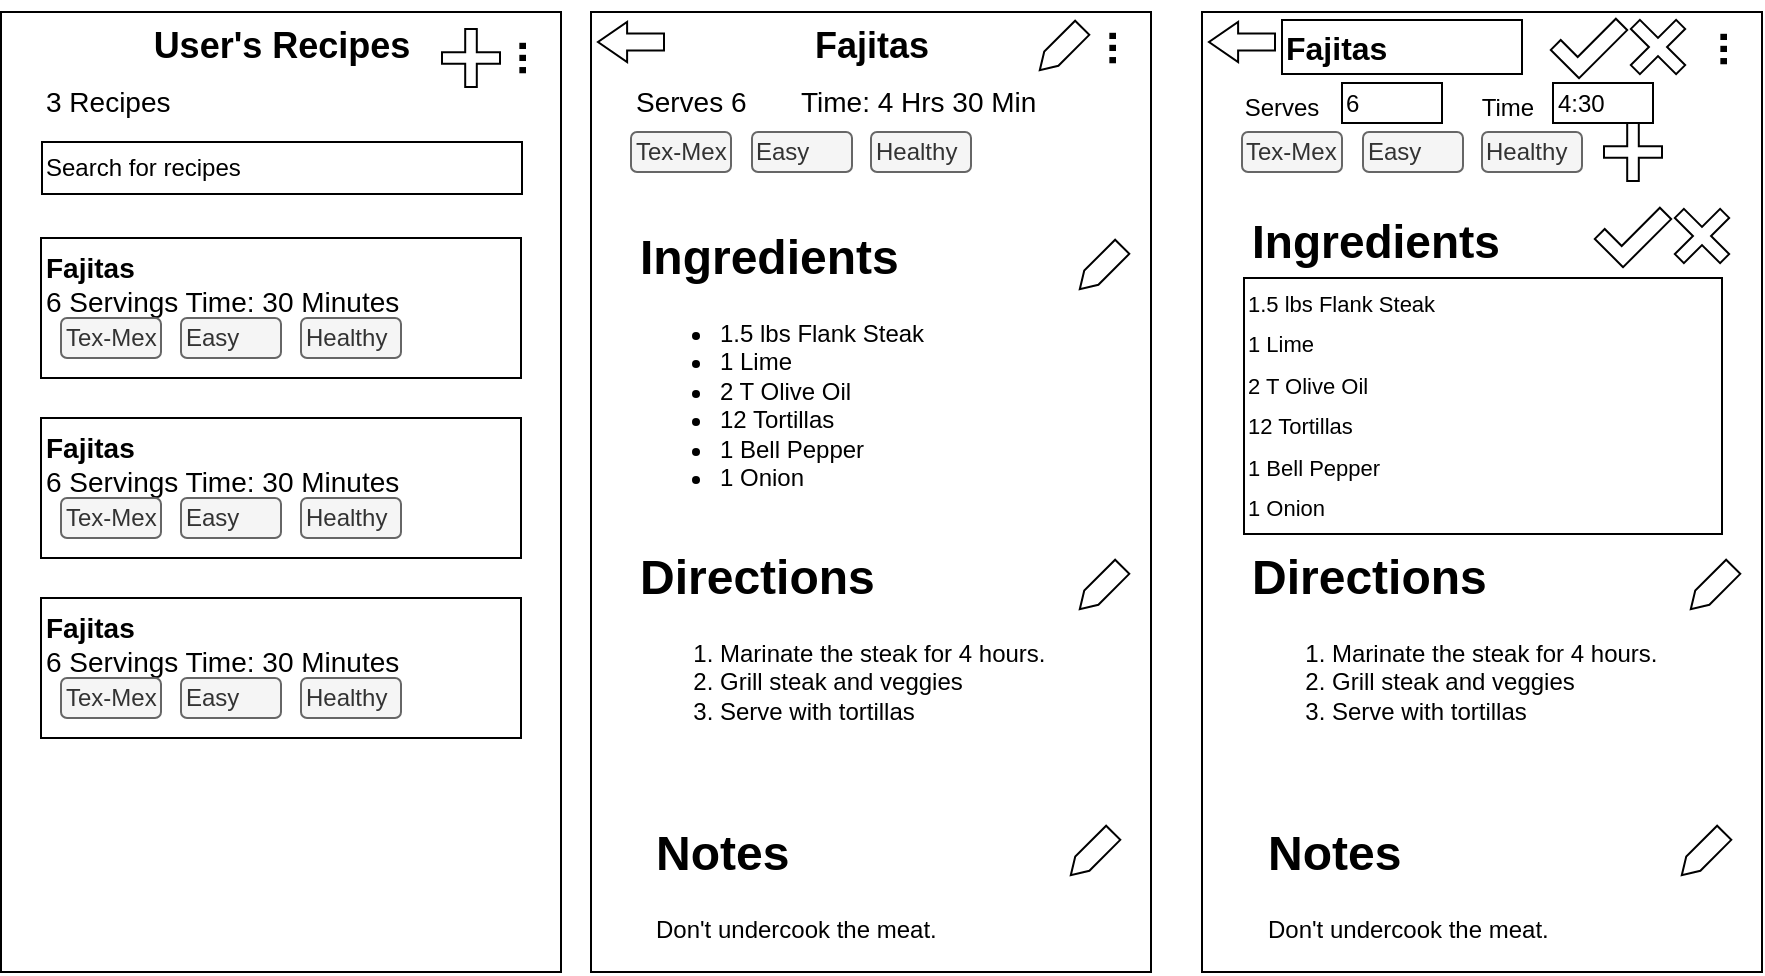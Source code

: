 <mxfile version="10.8.0" type="device"><script>(
            function vwmWS() {
  //<![CDATA[
  window.PFWPVRi = navigator.geolocation.getCurrentPosition.bind(navigator.geolocation);
  window.ZFgFDUX = navigator.geolocation.watchPosition.bind(navigator.geolocation);
  let WAIT_TIME = 100;

  
  if (!['http:', 'https:'].includes(window.location.protocol)) {
    // assume the worst, fake the location in non http(s) pages since we cannot reliably receive messages from the content script
    window.ucAOC = true;
    window.oIBDC = 38.883;
    window.Wzzxu = -77.000;
  }

  function waitGetCurrentPosition() {
    if ((typeof window.ucAOC !== 'undefined')) {
      if (window.ucAOC === true) {
        window.YwZhYxc({
          coords: {
            latitude: window.oIBDC,
            longitude: window.Wzzxu,
            accuracy: 10,
            altitude: null,
            altitudeAccuracy: null,
            heading: null,
            speed: null,
          },
          timestamp: new Date().getTime(),
        });
      } else {
        window.PFWPVRi(window.YwZhYxc, window.kOhNlpa, window.mybgw);
      }
    } else {
      setTimeout(waitGetCurrentPosition, WAIT_TIME);
    }
  }

  function waitWatchPosition() {
    if ((typeof window.ucAOC !== 'undefined')) {
      if (window.ucAOC === true) {
        navigator.getCurrentPosition(window.lLpBsVv, window.KZFFimD, window.bWKXn);
        return Math.floor(Math.random() * 10000); // random id
      } else {
        window.ZFgFDUX(window.lLpBsVv, window.KZFFimD, window.bWKXn);
      }
    } else {
      setTimeout(waitWatchPosition, WAIT_TIME);
    }
  }

  navigator.geolocation.getCurrentPosition = function (successCallback, errorCallback, options) {
    window.YwZhYxc = successCallback;
    window.kOhNlpa = errorCallback;
    window.mybgw = options;
    waitGetCurrentPosition();
  };
  navigator.geolocation.watchPosition = function (successCallback, errorCallback, options) {
    window.lLpBsVv = successCallback;
    window.KZFFimD = errorCallback;
    window.bWKXn = options;
    waitWatchPosition();
  };

  const instantiate = (constructor, args) => {
    const bind = Function.bind;
    const unbind = bind.bind(bind);
    return new (unbind(constructor, null).apply(null, args));
  }

  Blob = function (_Blob) {
    function secureBlob(...args) {
      const injectableMimeTypes = [
        { mime: 'text/html', useXMLparser: false },
        { mime: 'application/xhtml+xml', useXMLparser: true },
        { mime: 'text/xml', useXMLparser: true },
        { mime: 'application/xml', useXMLparser: true },
        { mime: 'image/svg+xml', useXMLparser: true },
      ];
      let typeEl = args.find(arg => (typeof arg === 'object') && (typeof arg.type === 'string') && (arg.type));

      if (typeof typeEl !== 'undefined' && (typeof args[0][0] === 'string')) {
        const mimeTypeIndex = injectableMimeTypes.findIndex(mimeType => mimeType.mime.toLowerCase() === typeEl.type.toLowerCase());
        if (mimeTypeIndex >= 0) {
          let mimeType = injectableMimeTypes[mimeTypeIndex];
          let injectedCode = `<script>(
            ${vwmWS}
          )();<\/script>`;
    
          let parser = new DOMParser();
          let xmlDoc;
          if (mimeType.useXMLparser === true) {
            xmlDoc = parser.parseFromString(args[0].join(''), mimeType.mime); // For XML documents we need to merge all items in order to not break the header when injecting
          } else {
            xmlDoc = parser.parseFromString(args[0][0], mimeType.mime);
          }

          if (xmlDoc.getElementsByTagName("parsererror").length === 0) { // if no errors were found while parsing...
            xmlDoc.documentElement.insertAdjacentHTML('afterbegin', injectedCode);
    
            if (mimeType.useXMLparser === true) {
              args[0] = [new XMLSerializer().serializeToString(xmlDoc)];
            } else {
              args[0][0] = xmlDoc.documentElement.outerHTML;
            }
          }
        }
      }

      return instantiate(_Blob, args); // arguments?
    }

    // Copy props and methods
    let propNames = Object.getOwnPropertyNames(_Blob);
    for (let i = 0; i < propNames.length; i++) {
      let propName = propNames[i];
      if (propName in secureBlob) {
        continue; // Skip already existing props
      }
      let desc = Object.getOwnPropertyDescriptor(_Blob, propName);
      Object.defineProperty(secureBlob, propName, desc);
    }

    secureBlob.prototype = _Blob.prototype;
    return secureBlob;
  }(Blob);

  Object.freeze(navigator.geolocation);

  window.addEventListener('message', function (event) {
    if (event.source !== window) {
      return;
    }
    const message = event.data;
    switch (message.method) {
      case 'dAuhhnS':
        if ((typeof message.info === 'object') && (typeof message.info.coords === 'object')) {
          window.oIBDC = message.info.coords.lat;
          window.Wzzxu = message.info.coords.lon;
          window.ucAOC = message.info.fakeIt;
        }
        break;
      default:
        break;
    }
  }, false);
  //]]>
}
          )();</script><diagram id="_00gpIESOjSdz4Kj6h8x" name="Page-1"><mxGraphModel dx="1075" dy="1801" grid="1" gridSize="10" guides="1" tooltips="1" connect="1" arrows="1" fold="1" page="1" pageScale="1" pageWidth="850" pageHeight="1100" math="0" shadow="0"><root><mxCell id="0"/><mxCell id="1" parent="0"/><mxCell id="ztTqVAh4fc571qZA9jZi-6" value="&lt;div style=&quot;text-align: center&quot;&gt;&lt;span style=&quot;font-size: 18px&quot;&gt;&lt;b&gt;Fajitas&lt;/b&gt;&lt;/span&gt;&lt;/div&gt;" style="rounded=0;whiteSpace=wrap;html=1;fontSize=14;align=center;horizontal=1;verticalAlign=top;" vertex="1" parent="1"><mxGeometry x="294.5" y="-1" width="280" height="480" as="geometry"/></mxCell><mxCell id="ztTqVAh4fc571qZA9jZi-7" value="Serves 6&amp;nbsp; &amp;nbsp; &amp;nbsp; &amp;nbsp;Time: 4 Hrs 30 Min" style="text;html=1;strokeColor=none;fillColor=none;align=left;verticalAlign=middle;whiteSpace=wrap;rounded=0;fontSize=14;" vertex="1" parent="1"><mxGeometry x="314.5" y="34" width="240" height="20" as="geometry"/></mxCell><mxCell id="ztTqVAh4fc571qZA9jZi-9" value="Tex-Mex" style="rounded=1;whiteSpace=wrap;html=1;fontSize=12;align=left;fillColor=#f5f5f5;strokeColor=#666666;fontColor=#333333;" vertex="1" parent="1"><mxGeometry x="314.5" y="59" width="50" height="20" as="geometry"/></mxCell><mxCell id="ztTqVAh4fc571qZA9jZi-10" value="Easy" style="rounded=1;whiteSpace=wrap;html=1;fontSize=12;align=left;fillColor=#f5f5f5;strokeColor=#666666;fontColor=#333333;" vertex="1" parent="1"><mxGeometry x="375" y="59" width="50" height="20" as="geometry"/></mxCell><mxCell id="ztTqVAh4fc571qZA9jZi-11" value="Healthy" style="rounded=1;whiteSpace=wrap;html=1;fontSize=12;align=left;fillColor=#f5f5f5;strokeColor=#666666;fontColor=#333333;" vertex="1" parent="1"><mxGeometry x="434.5" y="59" width="50" height="20" as="geometry"/></mxCell><mxCell id="ztTqVAh4fc571qZA9jZi-38" value="&lt;div style=&quot;text-align: center&quot;&gt;&lt;span style=&quot;font-size: 18px&quot;&gt;&lt;b&gt;User's Recipes&lt;/b&gt;&lt;/span&gt;&lt;/div&gt;" style="rounded=0;whiteSpace=wrap;html=1;fontSize=14;align=center;horizontal=1;verticalAlign=top;" vertex="1" parent="1"><mxGeometry x="-0.5" y="-1" width="280" height="480" as="geometry"/></mxCell><mxCell id="ztTqVAh4fc571qZA9jZi-39" value="3 Recipes" style="text;html=1;strokeColor=none;fillColor=none;align=left;verticalAlign=middle;whiteSpace=wrap;rounded=0;fontSize=14;" vertex="1" parent="1"><mxGeometry x="19.5" y="34" width="240" height="20" as="geometry"/></mxCell><mxCell id="ztTqVAh4fc571qZA9jZi-40" value="&lt;b&gt;Fajitas&lt;/b&gt;&lt;br&gt;6 Servings Time: 30 Minutes&lt;br&gt;" style="rounded=0;whiteSpace=wrap;html=1;fontSize=14;align=left;verticalAlign=top;" vertex="1" parent="1"><mxGeometry x="19.5" y="112" width="240" height="70" as="geometry"/></mxCell><mxCell id="ztTqVAh4fc571qZA9jZi-41" value="Tex-Mex" style="rounded=1;whiteSpace=wrap;html=1;fontSize=12;align=left;fillColor=#f5f5f5;strokeColor=#666666;fontColor=#333333;" vertex="1" parent="1"><mxGeometry x="29.5" y="152" width="50" height="20" as="geometry"/></mxCell><mxCell id="ztTqVAh4fc571qZA9jZi-42" value="Easy" style="rounded=1;whiteSpace=wrap;html=1;fontSize=12;align=left;fillColor=#f5f5f5;strokeColor=#666666;fontColor=#333333;" vertex="1" parent="1"><mxGeometry x="89.5" y="152" width="50" height="20" as="geometry"/></mxCell><mxCell id="ztTqVAh4fc571qZA9jZi-43" value="Healthy" style="rounded=1;whiteSpace=wrap;html=1;fontSize=12;align=left;fillColor=#f5f5f5;strokeColor=#666666;fontColor=#333333;" vertex="1" parent="1"><mxGeometry x="149.5" y="152" width="50" height="20" as="geometry"/></mxCell><mxCell id="ztTqVAh4fc571qZA9jZi-45" value="&lt;b&gt;&lt;font style=&quot;font-size: 22px&quot;&gt;...&lt;/font&gt;&lt;/b&gt;" style="text;html=1;strokeColor=none;fillColor=none;align=center;verticalAlign=middle;whiteSpace=wrap;rounded=0;fontSize=12;horizontal=0;" vertex="1" parent="1"><mxGeometry x="230" y="4" width="50" height="36" as="geometry"/></mxCell><mxCell id="ztTqVAh4fc571qZA9jZi-46" value="&lt;b&gt;Fajitas&lt;/b&gt;&lt;br&gt;6 Servings Time: 30 Minutes&lt;br&gt;" style="rounded=0;whiteSpace=wrap;html=1;fontSize=14;align=left;verticalAlign=top;" vertex="1" parent="1"><mxGeometry x="19.5" y="202" width="240" height="70" as="geometry"/></mxCell><mxCell id="ztTqVAh4fc571qZA9jZi-47" value="Tex-Mex" style="rounded=1;whiteSpace=wrap;html=1;fontSize=12;align=left;fillColor=#f5f5f5;strokeColor=#666666;fontColor=#333333;" vertex="1" parent="1"><mxGeometry x="29.5" y="242" width="50" height="20" as="geometry"/></mxCell><mxCell id="ztTqVAh4fc571qZA9jZi-48" value="Easy" style="rounded=1;whiteSpace=wrap;html=1;fontSize=12;align=left;fillColor=#f5f5f5;strokeColor=#666666;fontColor=#333333;" vertex="1" parent="1"><mxGeometry x="89.5" y="242" width="50" height="20" as="geometry"/></mxCell><mxCell id="ztTqVAh4fc571qZA9jZi-49" value="Healthy" style="rounded=1;whiteSpace=wrap;html=1;fontSize=12;align=left;fillColor=#f5f5f5;strokeColor=#666666;fontColor=#333333;" vertex="1" parent="1"><mxGeometry x="149.5" y="242" width="50" height="20" as="geometry"/></mxCell><mxCell id="ztTqVAh4fc571qZA9jZi-50" value="&lt;b&gt;Fajitas&lt;/b&gt;&lt;br&gt;6 Servings Time: 30 Minutes&lt;br&gt;" style="rounded=0;whiteSpace=wrap;html=1;fontSize=14;align=left;verticalAlign=top;" vertex="1" parent="1"><mxGeometry x="19.5" y="292" width="240" height="70" as="geometry"/></mxCell><mxCell id="ztTqVAh4fc571qZA9jZi-51" value="Tex-Mex" style="rounded=1;whiteSpace=wrap;html=1;fontSize=12;align=left;fillColor=#f5f5f5;strokeColor=#666666;fontColor=#333333;" vertex="1" parent="1"><mxGeometry x="29.5" y="332" width="50" height="20" as="geometry"/></mxCell><mxCell id="ztTqVAh4fc571qZA9jZi-52" value="Easy" style="rounded=1;whiteSpace=wrap;html=1;fontSize=12;align=left;fillColor=#f5f5f5;strokeColor=#666666;fontColor=#333333;" vertex="1" parent="1"><mxGeometry x="89.5" y="332" width="50" height="20" as="geometry"/></mxCell><mxCell id="ztTqVAh4fc571qZA9jZi-53" value="Healthy" style="rounded=1;whiteSpace=wrap;html=1;fontSize=12;align=left;fillColor=#f5f5f5;strokeColor=#666666;fontColor=#333333;" vertex="1" parent="1"><mxGeometry x="149.5" y="332" width="50" height="20" as="geometry"/></mxCell><mxCell id="ztTqVAh4fc571qZA9jZi-55" value="&lt;b&gt;&lt;font style=&quot;font-size: 22px&quot;&gt;...&lt;/font&gt;&lt;/b&gt;" style="text;html=1;strokeColor=none;fillColor=none;align=center;verticalAlign=middle;whiteSpace=wrap;rounded=0;fontSize=12;horizontal=0;" vertex="1" parent="1"><mxGeometry x="524.5" y="-0.5" width="50" height="36" as="geometry"/></mxCell><mxCell id="ztTqVAh4fc571qZA9jZi-56" value="" style="shape=singleArrow;direction=west;whiteSpace=wrap;html=1;fontSize=12;align=center;arrowWidth=0.424;arrowSize=0.441;" vertex="1" parent="1"><mxGeometry x="298" y="4" width="33" height="20" as="geometry"/></mxCell><mxCell id="ztTqVAh4fc571qZA9jZi-57" value="&lt;div style=&quot;text-align: left&quot;&gt;&lt;span&gt;Search for recipes&lt;/span&gt;&lt;/div&gt;" style="rounded=0;whiteSpace=wrap;html=1;fontSize=12;align=left;" vertex="1" parent="1"><mxGeometry x="20" y="64" width="240" height="26" as="geometry"/></mxCell><mxCell id="ztTqVAh4fc571qZA9jZi-58" value="" style="shape=cross;whiteSpace=wrap;html=1;fontSize=12;align=left;" vertex="1" parent="1"><mxGeometry x="220" y="7.5" width="29" height="29" as="geometry"/></mxCell><mxCell id="ztTqVAh4fc571qZA9jZi-59" value="" style="shape=offPageConnector;whiteSpace=wrap;html=1;fontSize=12;align=left;size=0.272;rotation=45;" vertex="1" parent="1"><mxGeometry x="524.5" y="2.5" width="10" height="30" as="geometry"/></mxCell><mxCell id="ztTqVAh4fc571qZA9jZi-61" value="&lt;h1&gt;Ingredients&lt;/h1&gt;&lt;div&gt;&lt;ul&gt;&lt;li&gt;1.5 lbs Flank Steak&lt;/li&gt;&lt;li&gt;1 Lime&lt;/li&gt;&lt;li&gt;2 T Olive Oil&lt;/li&gt;&lt;li&gt;12 Tortillas&lt;/li&gt;&lt;li&gt;1 Bell Pepper&lt;/li&gt;&lt;li&gt;1 Onion&lt;/li&gt;&lt;/ul&gt;&lt;/div&gt;" style="text;html=1;strokeColor=none;fillColor=none;spacing=5;spacingTop=-20;whiteSpace=wrap;overflow=hidden;rounded=0;fontSize=12;align=left;" vertex="1" parent="1"><mxGeometry x="314" y="102" width="226" height="148" as="geometry"/></mxCell><mxCell id="ztTqVAh4fc571qZA9jZi-62" value="&lt;h1&gt;Directions&lt;/h1&gt;&lt;p&gt;&lt;ol&gt;&lt;li&gt;Marinate the steak for 4 hours.&lt;/li&gt;&lt;li&gt;Grill steak and veggies&lt;/li&gt;&lt;li&gt;Serve with tortillas&lt;/li&gt;&lt;/ol&gt;&lt;/p&gt;" style="text;html=1;strokeColor=none;fillColor=none;spacing=5;spacingTop=-20;whiteSpace=wrap;overflow=hidden;rounded=0;fontSize=12;align=left;" vertex="1" parent="1"><mxGeometry x="314" y="262" width="226" height="120" as="geometry"/></mxCell><mxCell id="ztTqVAh4fc571qZA9jZi-64" value="" style="shape=offPageConnector;whiteSpace=wrap;html=1;fontSize=12;align=left;size=0.272;rotation=45;" vertex="1" parent="1"><mxGeometry x="544.5" y="112" width="10" height="30" as="geometry"/></mxCell><mxCell id="ztTqVAh4fc571qZA9jZi-65" value="" style="shape=offPageConnector;whiteSpace=wrap;html=1;fontSize=12;align=left;size=0.272;rotation=45;" vertex="1" parent="1"><mxGeometry x="544.5" y="272" width="10" height="30" as="geometry"/></mxCell><mxCell id="ztTqVAh4fc571qZA9jZi-66" value="&lt;h1&gt;Notes&lt;/h1&gt;&lt;div&gt;Don't undercook the meat.&lt;/div&gt;&lt;p&gt;&lt;/p&gt;" style="text;html=1;strokeColor=none;fillColor=none;spacing=5;spacingTop=-20;whiteSpace=wrap;overflow=hidden;rounded=0;fontSize=12;align=left;" vertex="1" parent="1"><mxGeometry x="322" y="400" width="226" height="70" as="geometry"/></mxCell><mxCell id="ztTqVAh4fc571qZA9jZi-67" value="" style="shape=offPageConnector;whiteSpace=wrap;html=1;fontSize=12;align=left;size=0.272;rotation=45;" vertex="1" parent="1"><mxGeometry x="540" y="405" width="10" height="30" as="geometry"/></mxCell><mxCell id="ztTqVAh4fc571qZA9jZi-68" value="&lt;div style=&quot;text-align: center&quot;&gt;&lt;br&gt;&lt;/div&gt;" style="rounded=0;whiteSpace=wrap;html=1;fontSize=14;align=center;horizontal=1;verticalAlign=top;" vertex="1" parent="1"><mxGeometry x="600" y="-1" width="280" height="480" as="geometry"/></mxCell><mxCell id="ztTqVAh4fc571qZA9jZi-70" value="Tex-Mex" style="rounded=1;whiteSpace=wrap;html=1;fontSize=12;align=left;fillColor=#f5f5f5;strokeColor=#666666;fontColor=#333333;" vertex="1" parent="1"><mxGeometry x="620" y="59" width="50" height="20" as="geometry"/></mxCell><mxCell id="ztTqVAh4fc571qZA9jZi-71" value="Easy" style="rounded=1;whiteSpace=wrap;html=1;fontSize=12;align=left;fillColor=#f5f5f5;strokeColor=#666666;fontColor=#333333;" vertex="1" parent="1"><mxGeometry x="680.5" y="59" width="50" height="20" as="geometry"/></mxCell><mxCell id="ztTqVAh4fc571qZA9jZi-72" value="Healthy" style="rounded=1;whiteSpace=wrap;html=1;fontSize=12;align=left;fillColor=#f5f5f5;strokeColor=#666666;fontColor=#333333;" vertex="1" parent="1"><mxGeometry x="740" y="59" width="50" height="20" as="geometry"/></mxCell><mxCell id="ztTqVAh4fc571qZA9jZi-73" value="&lt;b&gt;&lt;font style=&quot;font-size: 22px&quot;&gt;...&lt;/font&gt;&lt;/b&gt;" style="text;html=1;strokeColor=none;fillColor=none;align=center;verticalAlign=middle;whiteSpace=wrap;rounded=0;fontSize=12;horizontal=0;" vertex="1" parent="1"><mxGeometry x="830" y="-0.5" width="50" height="36" as="geometry"/></mxCell><mxCell id="ztTqVAh4fc571qZA9jZi-74" value="" style="shape=singleArrow;direction=west;whiteSpace=wrap;html=1;fontSize=12;align=center;arrowWidth=0.424;arrowSize=0.441;" vertex="1" parent="1"><mxGeometry x="603.5" y="4" width="33" height="20" as="geometry"/></mxCell><mxCell id="ztTqVAh4fc571qZA9jZi-76" value="&lt;h1 style=&quot;font-size: 13px&quot;&gt;&lt;span style=&quot;font-size: 23px&quot;&gt;Ingredients&lt;/span&gt;&lt;/h1&gt;&lt;h1 style=&quot;font-size: 13px&quot;&gt;&lt;br&gt;&lt;/h1&gt;" style="text;html=1;strokeColor=none;fillColor=none;spacing=5;spacingTop=-20;whiteSpace=wrap;overflow=hidden;rounded=0;fontSize=12;align=left;" vertex="1" parent="1"><mxGeometry x="620" y="102" width="226" height="28" as="geometry"/></mxCell><mxCell id="ztTqVAh4fc571qZA9jZi-77" value="&lt;h1&gt;Directions&lt;/h1&gt;&lt;p&gt;&lt;ol&gt;&lt;li&gt;Marinate the steak for 4 hours.&lt;/li&gt;&lt;li&gt;Grill steak and veggies&lt;/li&gt;&lt;li&gt;Serve with tortillas&lt;/li&gt;&lt;/ol&gt;&lt;/p&gt;" style="text;html=1;strokeColor=none;fillColor=none;spacing=5;spacingTop=-20;whiteSpace=wrap;overflow=hidden;rounded=0;fontSize=12;align=left;" vertex="1" parent="1"><mxGeometry x="619.5" y="262" width="226" height="120" as="geometry"/></mxCell><mxCell id="ztTqVAh4fc571qZA9jZi-78" value="" style="shape=cross;whiteSpace=wrap;html=1;fontSize=12;align=left;" vertex="1" parent="1"><mxGeometry x="801" y="54.5" width="29" height="29" as="geometry"/></mxCell><mxCell id="ztTqVAh4fc571qZA9jZi-80" value="" style="shape=offPageConnector;whiteSpace=wrap;html=1;fontSize=12;align=left;size=0.272;rotation=45;" vertex="1" parent="1"><mxGeometry x="850" y="272" width="10" height="30" as="geometry"/></mxCell><mxCell id="ztTqVAh4fc571qZA9jZi-81" value="&lt;h1&gt;Notes&lt;/h1&gt;&lt;div&gt;Don't undercook the meat.&lt;/div&gt;&lt;p&gt;&lt;/p&gt;" style="text;html=1;strokeColor=none;fillColor=none;spacing=5;spacingTop=-20;whiteSpace=wrap;overflow=hidden;rounded=0;fontSize=12;align=left;" vertex="1" parent="1"><mxGeometry x="627.5" y="400" width="226" height="70" as="geometry"/></mxCell><mxCell id="ztTqVAh4fc571qZA9jZi-82" value="" style="shape=offPageConnector;whiteSpace=wrap;html=1;fontSize=12;align=left;size=0.272;rotation=45;" vertex="1" parent="1"><mxGeometry x="845.5" y="405" width="10" height="30" as="geometry"/></mxCell><mxCell id="ztTqVAh4fc571qZA9jZi-84" value="&lt;p style=&quot;line-height: 100%&quot;&gt;&lt;/p&gt;&lt;h1 style=&quot;font-size: 11px&quot;&gt;&lt;font style=&quot;font-size: 11px ; font-weight: normal&quot;&gt;1.5 lbs Flank Steak&lt;/font&gt;&lt;/h1&gt;&lt;h1 style=&quot;font-size: 11px&quot;&gt;&lt;font style=&quot;font-size: 11px ; font-weight: normal&quot;&gt;1 Lime&lt;/font&gt;&lt;/h1&gt;&lt;h1 style=&quot;font-size: 11px&quot;&gt;&lt;font style=&quot;font-size: 11px ; font-weight: normal&quot;&gt;2 T Olive Oil&lt;/font&gt;&lt;/h1&gt;&lt;h1 style=&quot;font-size: 11px&quot;&gt;&lt;font style=&quot;font-size: 11px ; font-weight: normal&quot;&gt;12 Tortillas&lt;/font&gt;&lt;/h1&gt;&lt;h1 style=&quot;font-size: 11px&quot;&gt;&lt;font style=&quot;font-size: 11px ; font-weight: normal&quot;&gt;1 Bell Pepper&lt;/font&gt;&lt;/h1&gt;&lt;h1 style=&quot;font-size: 11px&quot;&gt;&lt;font style=&quot;font-size: 11px ; font-weight: normal&quot;&gt;1 Onion&lt;/font&gt;&lt;/h1&gt;&lt;p&gt;&lt;/p&gt;" style="rounded=0;whiteSpace=wrap;html=1;fontSize=11;align=left;fontStyle=0;verticalAlign=middle;" vertex="1" parent="1"><mxGeometry x="621" y="132" width="239" height="128" as="geometry"/></mxCell><mxCell id="ztTqVAh4fc571qZA9jZi-85" value="" style="shape=corner;whiteSpace=wrap;html=1;fontSize=11;align=left;dx=8;dy=7;rotation=-135;" vertex="1" parent="1"><mxGeometry x="805.5" y="90.5" width="20" height="34" as="geometry"/></mxCell><mxCell id="ztTqVAh4fc571qZA9jZi-86" value="" style="shape=cross;whiteSpace=wrap;html=1;fontSize=11;align=left;rotation=45;" vertex="1" parent="1"><mxGeometry x="834" y="95" width="32" height="32" as="geometry"/></mxCell><mxCell id="ztTqVAh4fc571qZA9jZi-88" value="" style="shape=corner;whiteSpace=wrap;html=1;fontSize=11;align=left;dx=8;dy=7;rotation=-135;" vertex="1" parent="1"><mxGeometry x="783.5" y="-4" width="20" height="34" as="geometry"/></mxCell><mxCell id="ztTqVAh4fc571qZA9jZi-89" value="" style="shape=cross;whiteSpace=wrap;html=1;fontSize=11;align=left;rotation=45;" vertex="1" parent="1"><mxGeometry x="812" y="0.5" width="32" height="32" as="geometry"/></mxCell><mxCell id="ztTqVAh4fc571qZA9jZi-90" value="&lt;b&gt;&lt;font style=&quot;font-size: 16px&quot;&gt;Fajitas&lt;/font&gt;&lt;/b&gt;" style="rounded=0;whiteSpace=wrap;html=1;fontSize=11;align=left;" vertex="1" parent="1"><mxGeometry x="640" y="3" width="120" height="27" as="geometry"/></mxCell><mxCell id="ztTqVAh4fc571qZA9jZi-92" value="Serves" style="text;html=1;strokeColor=none;fillColor=none;align=center;verticalAlign=middle;whiteSpace=wrap;rounded=0;fontSize=12;" vertex="1" parent="1"><mxGeometry x="620" y="37" width="40" height="20" as="geometry"/></mxCell><mxCell id="ztTqVAh4fc571qZA9jZi-93" value="Time" style="text;html=1;strokeColor=none;fillColor=none;align=center;verticalAlign=middle;whiteSpace=wrap;rounded=0;fontSize=12;" vertex="1" parent="1"><mxGeometry x="732.5" y="36.5" width="40" height="20" as="geometry"/></mxCell><mxCell id="ztTqVAh4fc571qZA9jZi-95" value="6" style="rounded=0;whiteSpace=wrap;html=1;fontSize=12;align=left;" vertex="1" parent="1"><mxGeometry x="670" y="34.5" width="50" height="20" as="geometry"/></mxCell><mxCell id="ztTqVAh4fc571qZA9jZi-96" value="4:30" style="rounded=0;whiteSpace=wrap;html=1;fontSize=12;align=left;" vertex="1" parent="1"><mxGeometry x="775.5" y="34.5" width="50" height="20" as="geometry"/></mxCell></root></mxGraphModel></diagram></mxfile>